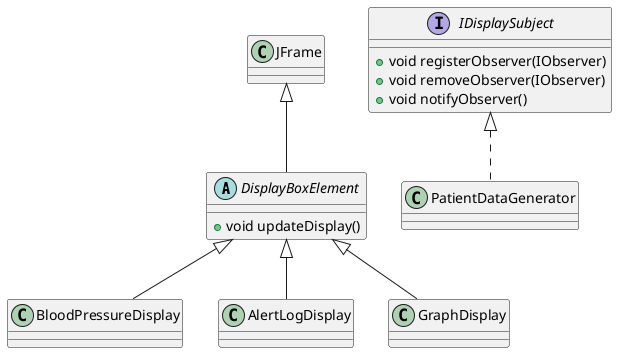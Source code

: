@startuml
'https://plantuml.com/class-diagram




abstract class DisplayBoxElement {

+void updateDisplay()
}

class BloodPressureDisplay {
}

class AlertLogDisplay {
}

class GraphDisplay {
}

interface IDisplaySubject {
+ void registerObserver(IObserver)
+ void removeObserver(IObserver)
+ void notifyObserver()
}

class PatientDataGenerator {
}






JFrame <|-- DisplayBoxElement
DisplayBoxElement <|-- BloodPressureDisplay
DisplayBoxElement <|-- AlertLogDisplay
DisplayBoxElement <|-- GraphDisplay
IDisplaySubject <|.. PatientDataGenerator
@enduml
